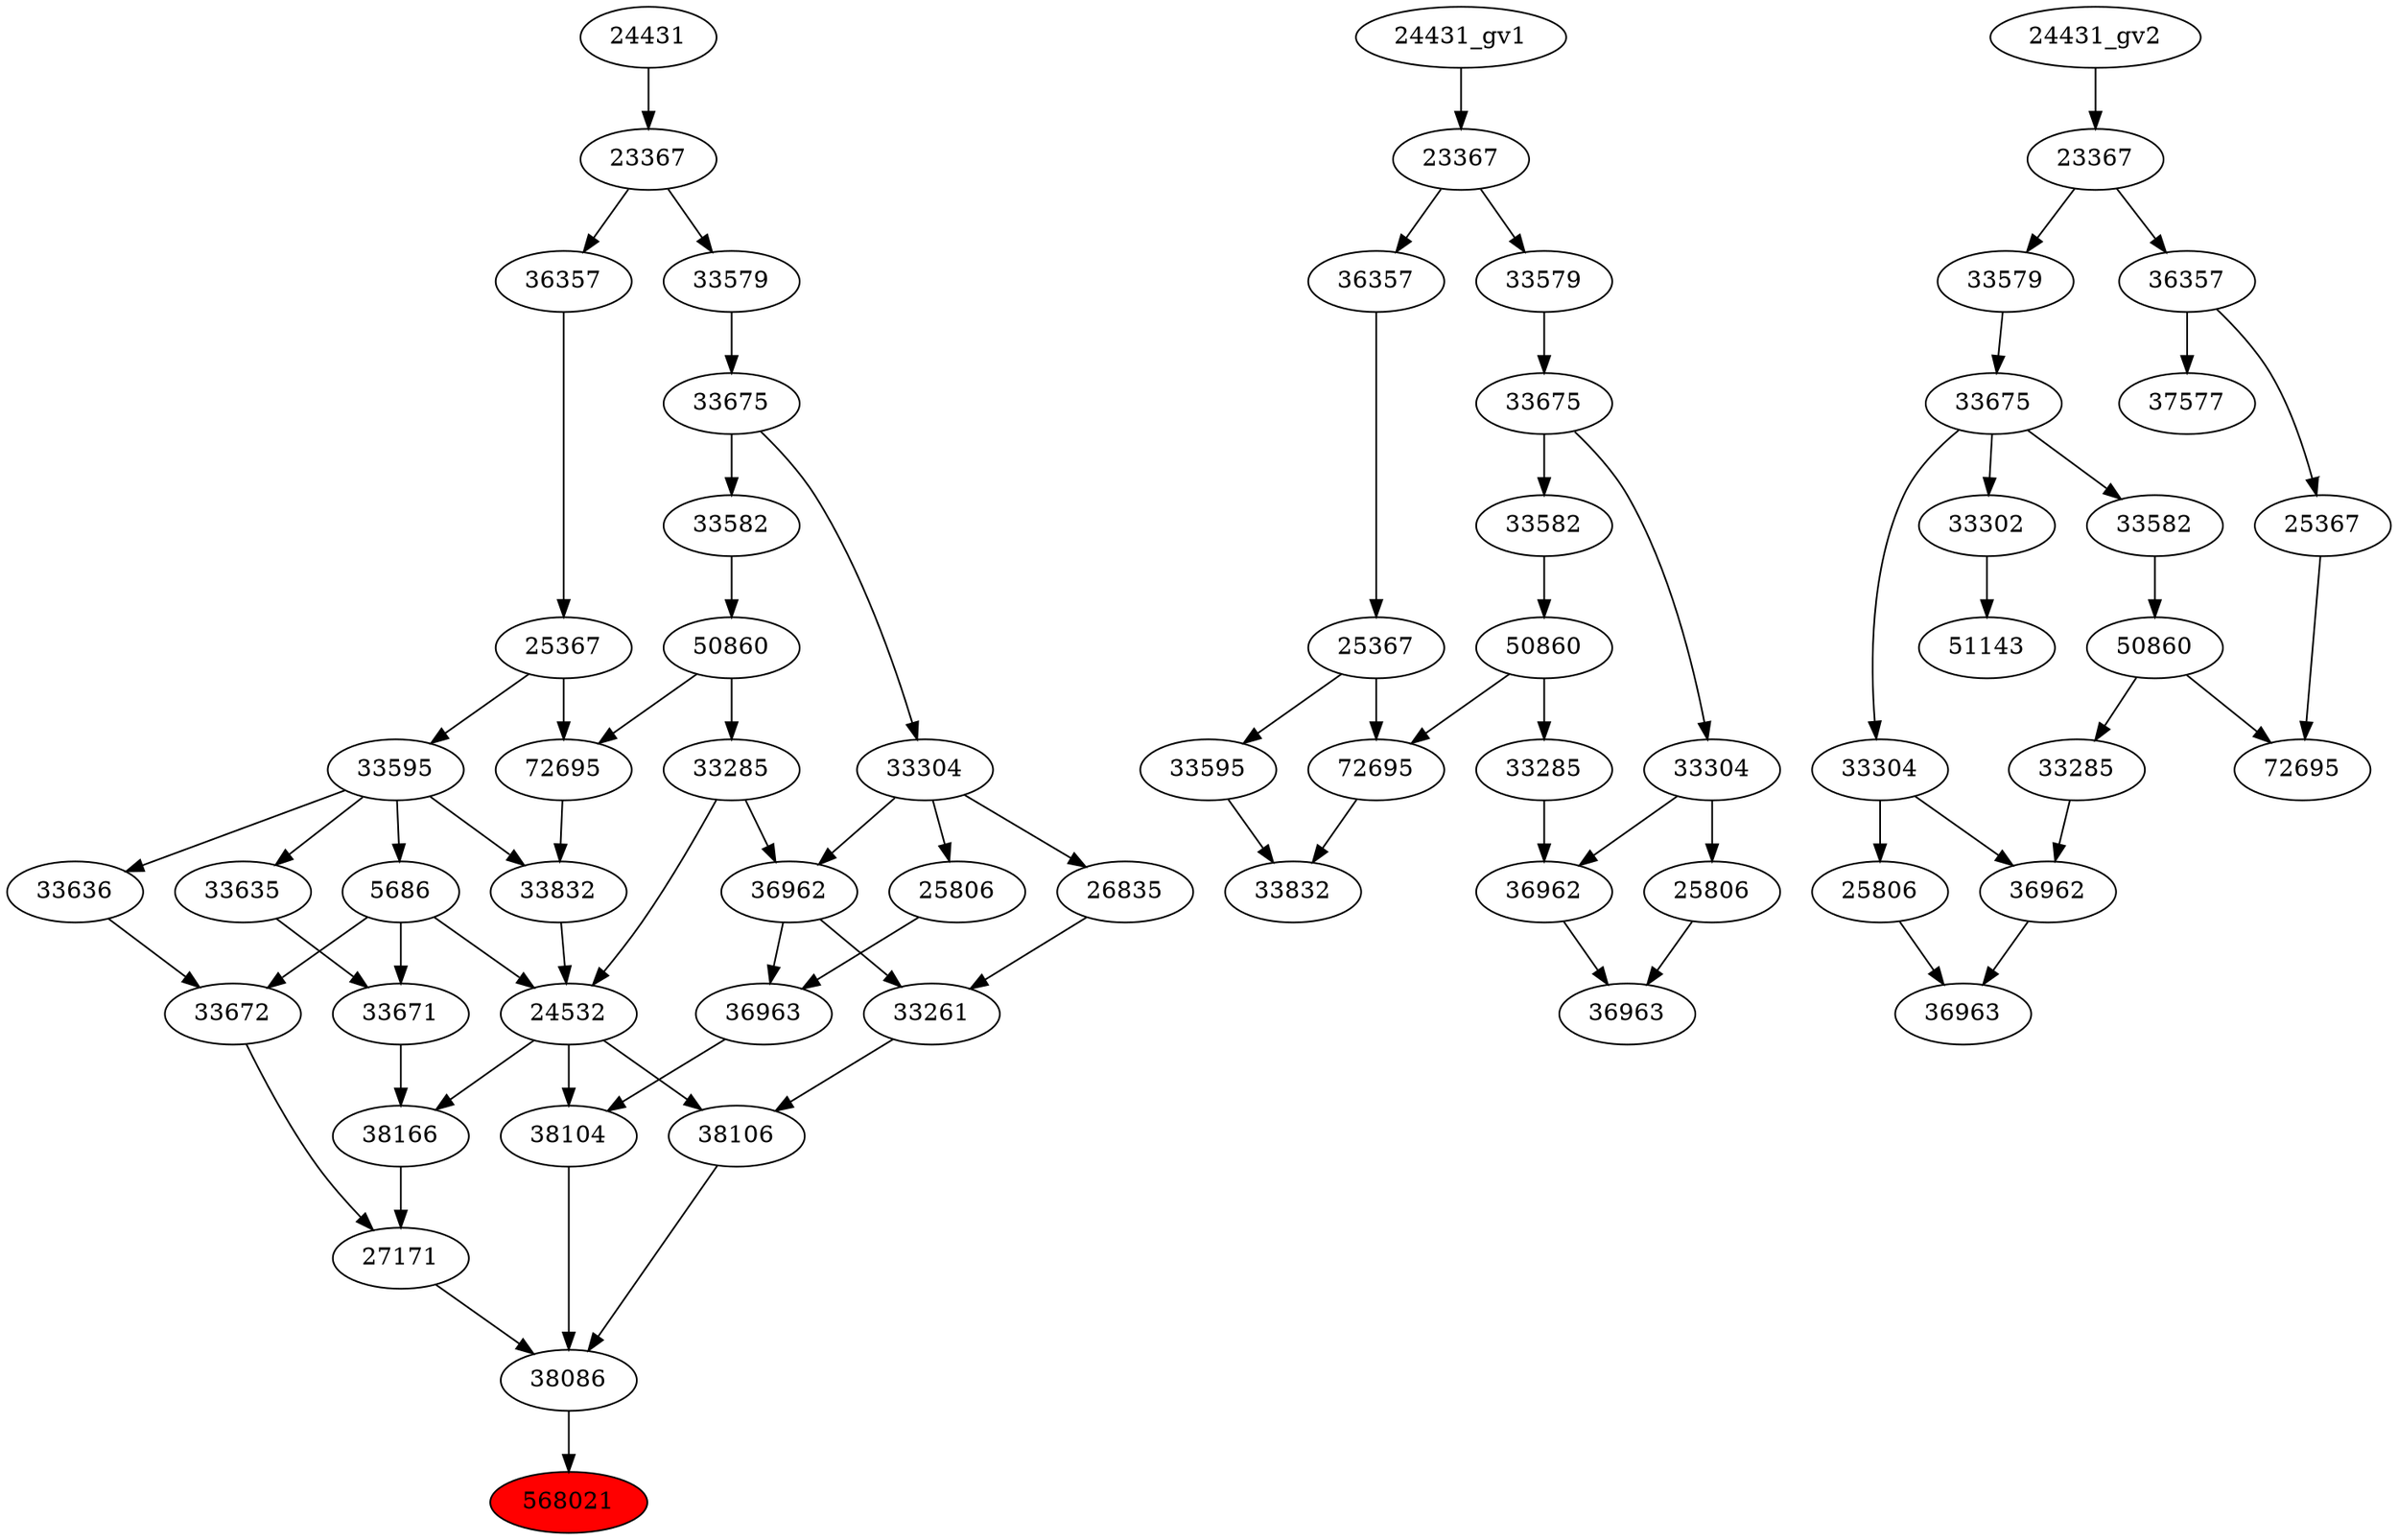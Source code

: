 strict digraph root {
	node [label="\N"];
	{
		node [fillcolor="",
			label="\N",
			style=""
		];
		568021		 [fillcolor=red,
			label=568021,
			style=filled];
		38086		 [label=38086];
		38086 -> 568021;
		27171		 [label=27171];
		27171 -> 38086;
		38104		 [label=38104];
		38104 -> 38086;
		38106		 [label=38106];
		38106 -> 38086;
		33672		 [label=33672];
		33672 -> 27171;
		38166		 [label=38166];
		38166 -> 27171;
		24532		 [label=24532];
		24532 -> 38104;
		24532 -> 38106;
		24532 -> 38166;
		36963		 [label=36963];
		36963 -> 38104;
		33261		 [label=33261];
		33261 -> 38106;
		33636		 [label=33636];
		33636 -> 33672;
		5686		 [label=5686];
		5686 -> 33672;
		5686 -> 24532;
		33671		 [label=33671];
		5686 -> 33671;
		33671 -> 38166;
		33285		 [label=33285];
		33285 -> 24532;
		36962		 [label=36962];
		33285 -> 36962;
		33832		 [label=33832];
		33832 -> 24532;
		36962 -> 36963;
		36962 -> 33261;
		25806		 [label=25806];
		25806 -> 36963;
		26835		 [label=26835];
		26835 -> 33261;
		33595		 [label=33595];
		33595 -> 33636;
		33595 -> 5686;
		33595 -> 33832;
		33635		 [label=33635];
		33595 -> 33635;
		33635 -> 33671;
		50860		 [label=50860];
		50860 -> 33285;
		72695		 [label=72695];
		50860 -> 72695;
		72695 -> 33832;
		33304		 [label=33304];
		33304 -> 36962;
		33304 -> 25806;
		33304 -> 26835;
		25367		 [label=25367];
		25367 -> 33595;
		25367 -> 72695;
		33582		 [label=33582];
		33582 -> 50860;
		33675		 [label=33675];
		33675 -> 33304;
		33675 -> 33582;
		36357		 [label=36357];
		36357 -> 25367;
		33579		 [label=33579];
		33579 -> 33675;
		23367		 [label=23367];
		23367 -> 36357;
		23367 -> 33579;
		24431		 [label=24431];
		24431 -> 23367;
	}
	{
		node [label="\N"];
		"36963_gv1"		 [label=36963];
		"36962_gv1"		 [label=36962];
		"36962_gv1" -> "36963_gv1";
		"25806_gv1"		 [label=25806];
		"25806_gv1" -> "36963_gv1";
		"33285_gv1"		 [label=33285];
		"33285_gv1" -> "36962_gv1";
		"50860_gv1"		 [label=50860];
		"50860_gv1" -> "33285_gv1";
		"72695_gv1"		 [label=72695];
		"50860_gv1" -> "72695_gv1";
		"33832_gv1"		 [label=33832];
		"72695_gv1" -> "33832_gv1";
		"33595_gv1"		 [label=33595];
		"33595_gv1" -> "33832_gv1";
		"33304_gv1"		 [label=33304];
		"33304_gv1" -> "36962_gv1";
		"33304_gv1" -> "25806_gv1";
		"25367_gv1"		 [label=25367];
		"25367_gv1" -> "72695_gv1";
		"25367_gv1" -> "33595_gv1";
		"33582_gv1"		 [label=33582];
		"33582_gv1" -> "50860_gv1";
		"33675_gv1"		 [label=33675];
		"33675_gv1" -> "33304_gv1";
		"33675_gv1" -> "33582_gv1";
		"36357_gv1"		 [label=36357];
		"36357_gv1" -> "25367_gv1";
		"33579_gv1"		 [label=33579];
		"33579_gv1" -> "33675_gv1";
		"23367_gv1"		 [label=23367];
		"23367_gv1" -> "36357_gv1";
		"23367_gv1" -> "33579_gv1";
		"24431_gv1" -> "23367_gv1";
	}
	{
		node [label="\N"];
		"36963_gv2"		 [label=36963];
		"36962_gv2"		 [label=36962];
		"36962_gv2" -> "36963_gv2";
		"25806_gv2"		 [label=25806];
		"25806_gv2" -> "36963_gv2";
		"50860_gv2"		 [label=50860];
		"33285_gv2"		 [label=33285];
		"50860_gv2" -> "33285_gv2";
		"72695_gv2"		 [label=72695];
		"50860_gv2" -> "72695_gv2";
		"33582_gv2"		 [label=33582];
		"33582_gv2" -> "50860_gv2";
		"33285_gv2" -> "36962_gv2";
		"33304_gv2"		 [label=33304];
		"33304_gv2" -> "36962_gv2";
		"33304_gv2" -> "25806_gv2";
		51143		 [label=51143];
		33302		 [label=33302];
		33302 -> 51143;
		"33675_gv2"		 [label=33675];
		"33675_gv2" -> "33582_gv2";
		"33675_gv2" -> "33304_gv2";
		"33675_gv2" -> 33302;
		"33579_gv2"		 [label=33579];
		"33579_gv2" -> "33675_gv2";
		"25367_gv2"		 [label=25367];
		"25367_gv2" -> "72695_gv2";
		"23367_gv2"		 [label=23367];
		"23367_gv2" -> "33579_gv2";
		"36357_gv2"		 [label=36357];
		"23367_gv2" -> "36357_gv2";
		"36357_gv2" -> "25367_gv2";
		37577		 [label=37577];
		"36357_gv2" -> 37577;
		"24431_gv2" -> "23367_gv2";
	}
}

